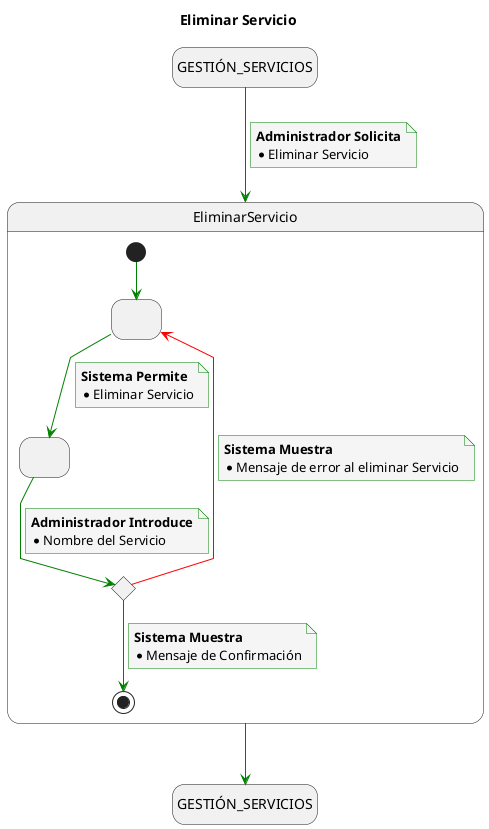 @startuml

title Eliminar Servicio

skinparam {
    NoteBackgroundColor #whiteSmoke
    ArrowColor #green
    NoteBorderColor #green
    linetype polyline
}

hide empty description

state startState as "GESTIÓN_SERVICIOS"
state endState as "GESTIÓN_SERVICIOS"

startState --> EliminarServicio
note on link
    <b>Administrador Solicita</b>
    * Eliminar Servicio
end note

EliminarServicio --> endState

state EliminarServicio {
state 2 as " "
state 3 as " "
state 4 <<choice>>

[*] -down-> 2

2 -down-> 3
note on link
<b>Sistema Permite</b>
* Eliminar Servicio
end note

3 -down-> 4
note on link
<b>Administrador Introduce</b>
* Nombre del Servicio
end note

4 -down-> [*]
note on link
<b>Sistema Muestra</b>
* Mensaje de Confirmación
end note

4 -[#red]-> 2
note on link
<b>Sistema Muestra</b>
* Mensaje de error al eliminar Servicio
end note

}

@enduml